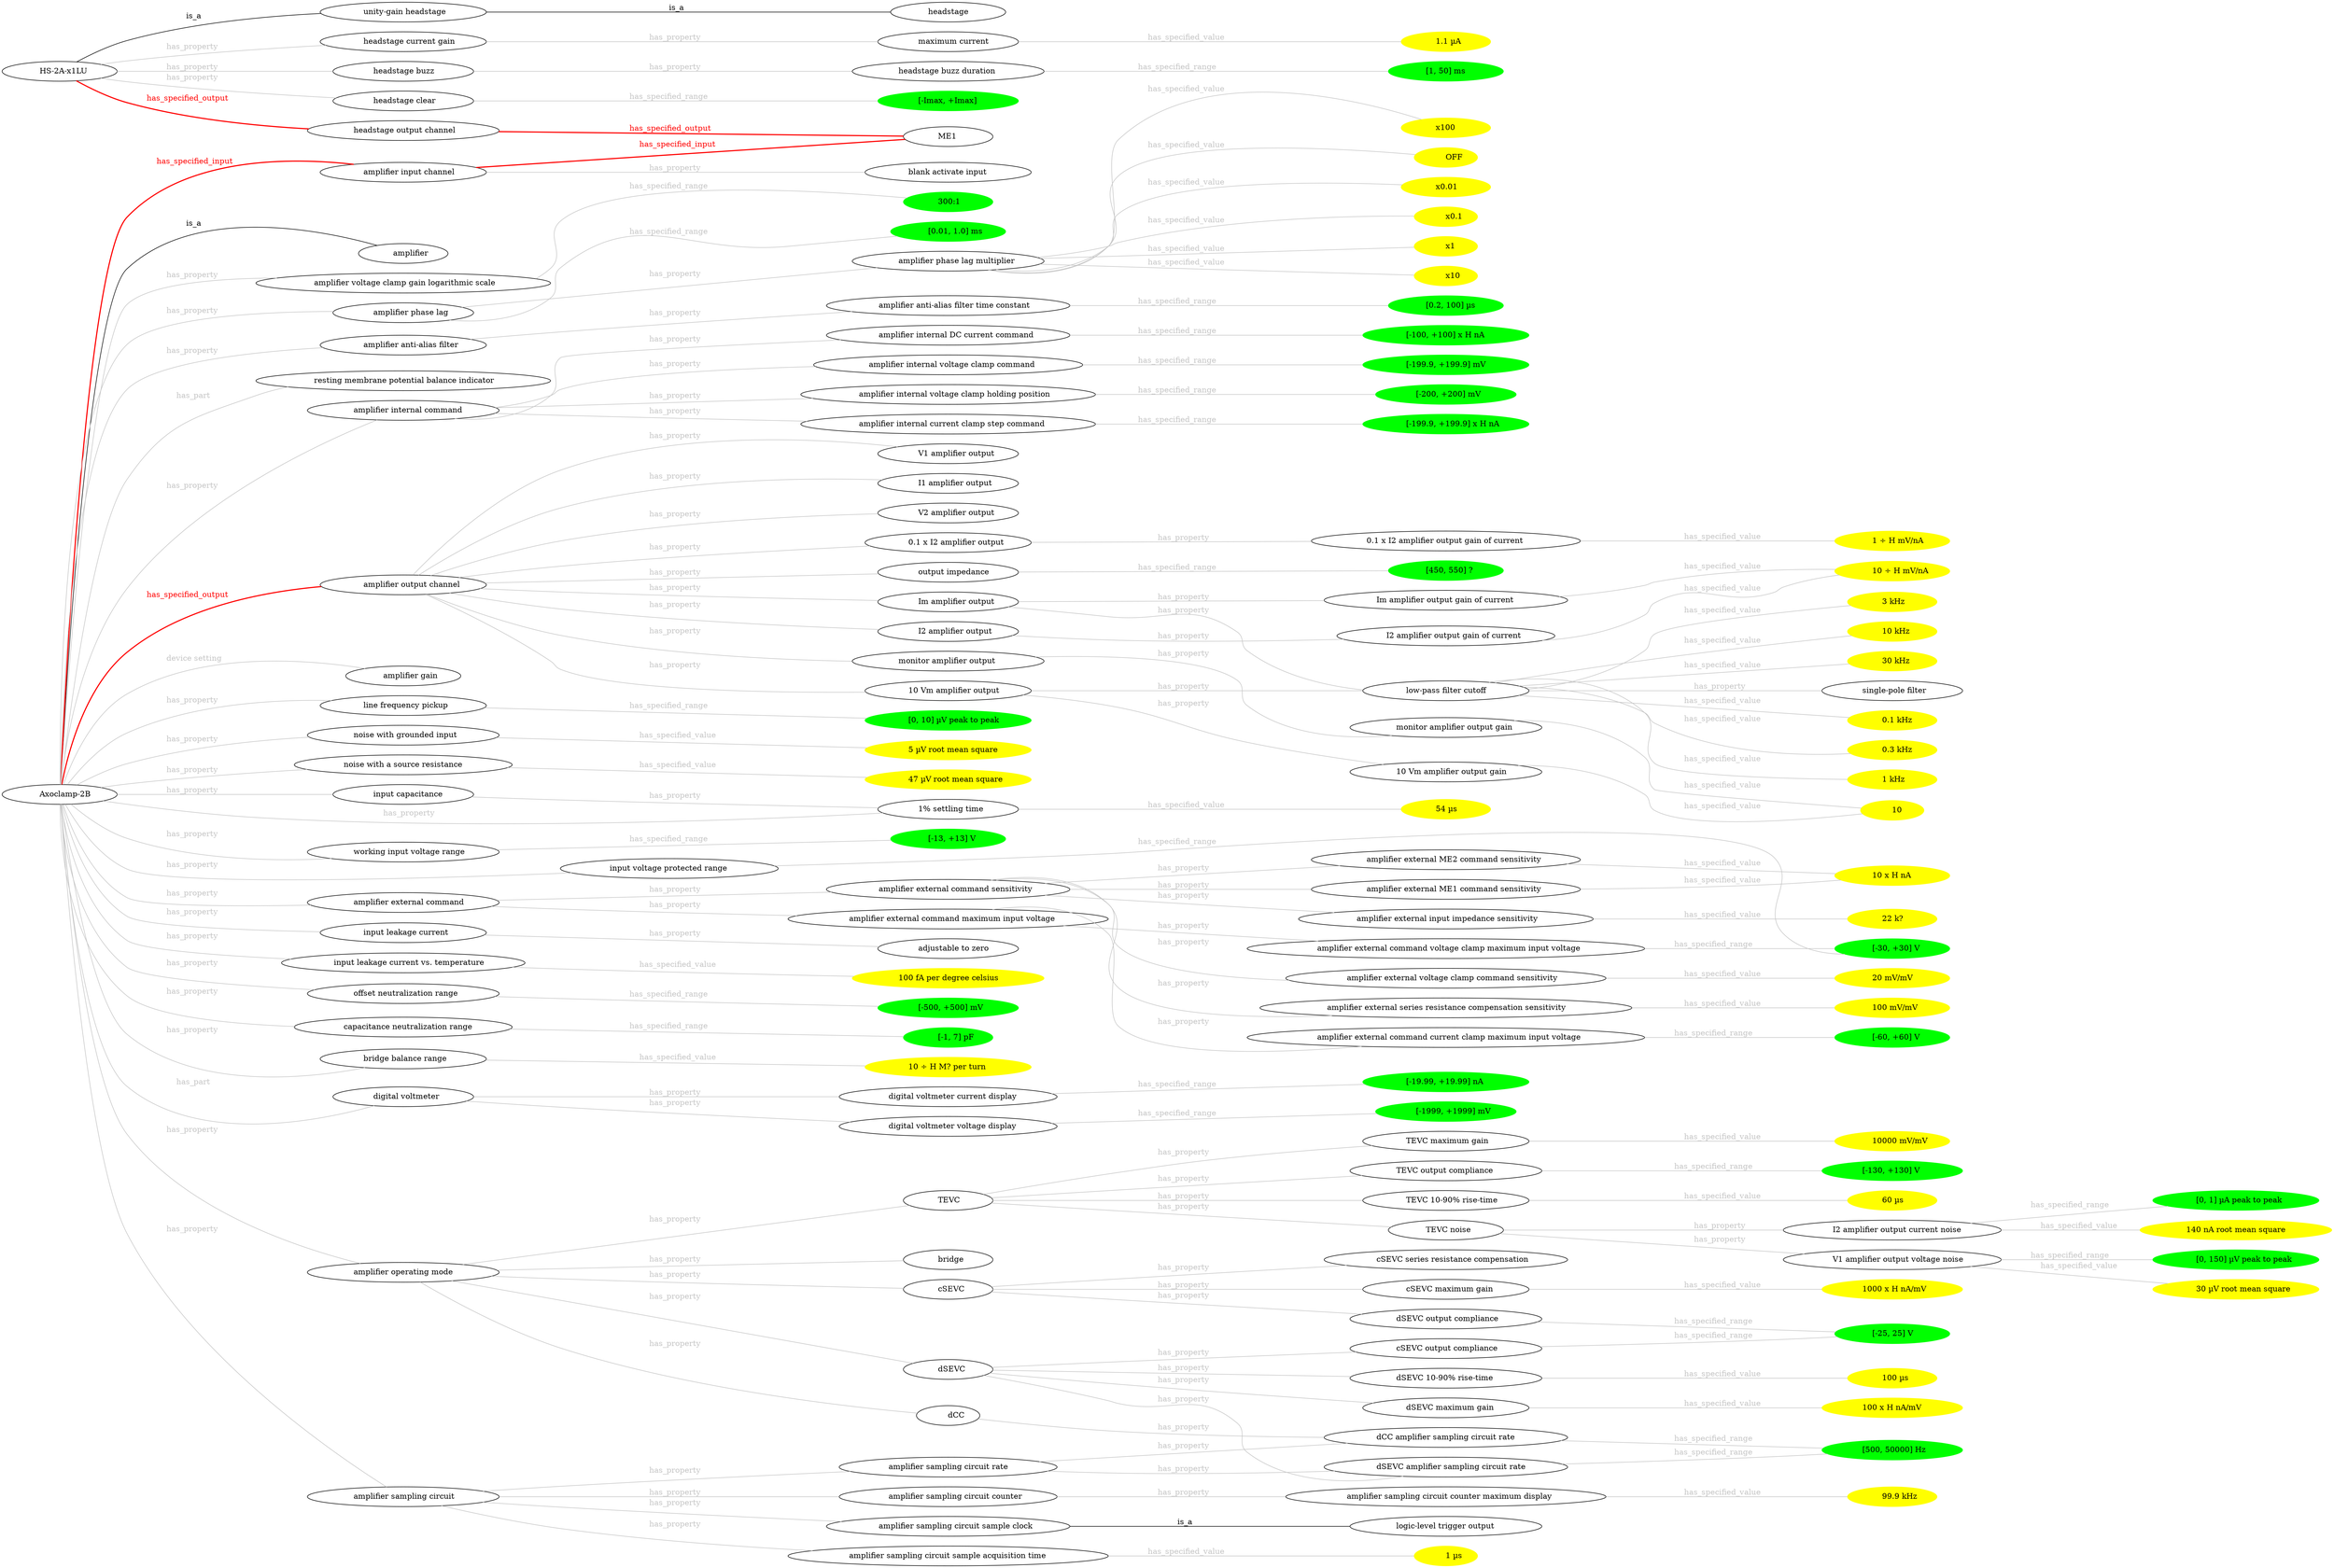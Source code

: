 graph "test" {
layout = "dot";
rankdir="LR";
overlap = "prism";
overlap_scaling = 5;
"	Axoclamp-2B	"	--	"	amplifier	"	[label="	is_a	"	color=	"#000000"	fontcolor=	"#000000"	]	;
"	HS-2A-x1LU	"	--	"	unity-gain headstage	"	[label="	is_a	"	color=	"#000000"	fontcolor=	"#000000"	]	;
"	Axoclamp-2B	"	--	"	amplifier input channel	"	[label="	has_specified_input	"	color=red	fontcolor=red	style=bold	]	;	
"	Axoclamp-2B	"	--	"	amplifier output channel	"	[label="	has_specified_output	"	color=red	fontcolor=red	style=bold	]	;	
"	Axoclamp-2B	"	--	"	amplifier gain	"	[label="	device setting	"	color=	"#c4c4c4"	fontcolor=	"#c4c4c4"	]	;
"	HS-2A-x1LU	"	--	"	headstage output channel	"	[label="	has_specified_output	"	color=red	fontcolor=red	style=bold	]	;	
"	unity-gain headstage	"	--	"	headstage	"	[label="	is_a	"	color=	"#000000"	fontcolor=	"#000000"	]	;
"	Axoclamp-2B	"	--	"	line frequency pickup	"	[label="	has_property	"	color=	"#c4c4c4"	fontcolor=	"#c4c4c4"	]	;
"	HS-2A-x1LU	"	--	"	headstage current gain	"	[label="	has_property	"	color=	"#c4c4c4"	fontcolor=	"#c4c4c4"	]	;
"	headstage current gain	"	--	"	maximum current	"	[label="	has_property	"	color=	"#c4c4c4"	fontcolor=	"#c4c4c4"	]	;
"	Axoclamp-2B	"	--	"	noise with grounded input	"	[label="	has_property	"	color=	"#c4c4c4"	fontcolor=	"#c4c4c4"	]	;
"	Axoclamp-2B	"	--	"	noise with a source resistance	"	[label="	has_property	"	color=	"#c4c4c4"	fontcolor=	"#c4c4c4"	]	;
"	Axoclamp-2B	"	--	"	1% settling time	"	[label="	has_property	"	color=	"#c4c4c4"	fontcolor=	"#c4c4c4"	]	;
"	Axoclamp-2B	"	--	"	working input voltage range	"	[label="	has_property	"	color=	"#c4c4c4"	fontcolor=	"#c4c4c4"	]	;
"	Axoclamp-2B	"	--	"	input voltage protected range	"	[label="	has_property	"	color=	"#c4c4c4"	fontcolor=	"#c4c4c4"	]	;
"	Axoclamp-2B	"	--	"	input capacitance	"	[label="	has_property	"	color=	"#c4c4c4"	fontcolor=	"#c4c4c4"	]	;
"	input capacitance	"	--	"	1% settling time	"	[label="	has_property	"	color=	"#c4c4c4"	fontcolor=	"#c4c4c4"	]	;
"	Axoclamp-2B	"	--	"	input leakage current	"	[label="	has_property	"	color=	"#c4c4c4"	fontcolor=	"#c4c4c4"	]	;
"	input leakage current	"	--	"	adjustable to zero	"	[label="	has_property	"	color=	"#c4c4c4"	fontcolor=	"#c4c4c4"	]	;
"	Axoclamp-2B	"	--	"	input leakage current vs. temperature	"	[label="	has_property	"	color=	"#c4c4c4"	fontcolor=	"#c4c4c4"	]	;
"	Axoclamp-2B	"	--	"	offset neutralization range	"	[label="	has_property	"	color=	"#c4c4c4"	fontcolor=	"#c4c4c4"	]	;
"	Axoclamp-2B	"	--	"	capacitance neutralization range	"	[label="	has_property	"	color=	"#c4c4c4"	fontcolor=	"#c4c4c4"	]	;
"	HS-2A-x1LU	"	--	"	headstage buzz	"	[label="	has_property	"	color=	"#c4c4c4"	fontcolor=	"#c4c4c4"	]	;
"	headstage buzz	"	--	"	headstage buzz duration	"	[label="	has_property	"	color=	"#c4c4c4"	fontcolor=	"#c4c4c4"	]	;
"	HS-2A-x1LU	"	--	"	headstage clear	"	[label="	has_property	"	color=	"#c4c4c4"	fontcolor=	"#c4c4c4"	]	;
"	Axoclamp-2B	"	--	"	bridge balance range	"	[label="	has_property	"	color=	"#c4c4c4"	fontcolor=	"#c4c4c4"	]	;
"	Axoclamp-2B	"	--	"	digital voltmeter	"	[label="	has_part	"	color=	"#c4c4c4"	fontcolor=	"#c4c4c4"	]	;
"	digital voltmeter	"	--	"	digital voltmeter voltage display	"	[label="	has_property	"	color=	"#c4c4c4"	fontcolor=	"#c4c4c4"	]	;
"	digital voltmeter	"	--	"	digital voltmeter current display	"	[label="	has_property	"	color=	"#c4c4c4"	fontcolor=	"#c4c4c4"	]	;
"	amplifier input channel	"	--	"	ME1	"	[label="	has_specified_input	"	color=red	fontcolor=red	style=bold	]	;	
"	headstage output channel	"	--	"	ME1	"	[label="	has_specified_output	"	color=red	fontcolor=red	style=bold	]	;	
"	amplifier output channel	"	--	"	10 Vm amplifier output	"	[label="	has_property	"	color=	"#c4c4c4"	fontcolor=	"#c4c4c4"	]	;
"	amplifier output channel	"	--	"	Im amplifier output	"	[label="	has_property	"	color=	"#c4c4c4"	fontcolor=	"#c4c4c4"	]	;
"	amplifier output channel	"	--	"	V1 amplifier output	"	[label="	has_property	"	color=	"#c4c4c4"	fontcolor=	"#c4c4c4"	]	;
"	amplifier output channel	"	--	"	I1 amplifier output	"	[label="	has_property	"	color=	"#c4c4c4"	fontcolor=	"#c4c4c4"	]	;
"	amplifier output channel	"	--	"	V2 amplifier output	"	[label="	has_property	"	color=	"#c4c4c4"	fontcolor=	"#c4c4c4"	]	;
"	amplifier output channel	"	--	"	0.1 x I2 amplifier output	"	[label="	has_property	"	color=	"#c4c4c4"	fontcolor=	"#c4c4c4"	]	;
"	amplifier output channel	"	--	"	I2 amplifier output	"	[label="	has_property	"	color=	"#c4c4c4"	fontcolor=	"#c4c4c4"	]	;
"	amplifier output channel	"	--	"	monitor amplifier output	"	[label="	has_property	"	color=	"#c4c4c4"	fontcolor=	"#c4c4c4"	]	;
"	Im amplifier output	"	--	"	Im amplifier output gain of current	"	[label="	has_property	"	color=	"#c4c4c4"	fontcolor=	"#c4c4c4"	]	;
"	I2 amplifier output	"	--	"	I2 amplifier output gain of current	"	[label="	has_property	"	color=	"#c4c4c4"	fontcolor=	"#c4c4c4"	]	;
"	0.1 x I2 amplifier output	"	--	"	0.1 x I2 amplifier output gain of current	"	[label="	has_property	"	color=	"#c4c4c4"	fontcolor=	"#c4c4c4"	]	;
"	10 Vm amplifier output	"	--	"	low-pass filter cutoff	"	[label="	has_property	"	color=	"#c4c4c4"	fontcolor=	"#c4c4c4"	]	;
"	Im amplifier output	"	--	"	low-pass filter cutoff	"	[label="	has_property	"	color=	"#c4c4c4"	fontcolor=	"#c4c4c4"	]	;
"	low-pass filter cutoff	"	--	"	single-pole filter	"	[label="	has_property	"	color=	"#c4c4c4"	fontcolor=	"#c4c4c4"	]	;
"	10 Vm amplifier output	"	--	"	10 Vm amplifier output gain	"	[label="	has_property	"	color=	"#c4c4c4"	fontcolor=	"#c4c4c4"	]	;
"	monitor amplifier output	"	--	"	monitor amplifier output gain	"	[label="	has_property	"	color=	"#c4c4c4"	fontcolor=	"#c4c4c4"	]	;
"	amplifier output channel	"	--	"	output impedance	"	[label="	has_property	"	color=	"#c4c4c4"	fontcolor=	"#c4c4c4"	]	;
"	Axoclamp-2B	"	--	"	amplifier operating mode	"	[label="	has_property	"	color=	"#c4c4c4"	fontcolor=	"#c4c4c4"	]	;
"	amplifier operating mode	"	--	"	bridge	"	[label="	has_property	"	color=	"#c4c4c4"	fontcolor=	"#c4c4c4"	]	;
"	amplifier operating mode	"	--	"	cSEVC	"	[label="	has_property	"	color=	"#c4c4c4"	fontcolor=	"#c4c4c4"	]	;
"	amplifier operating mode	"	--	"	dCC	"	[label="	has_property	"	color=	"#c4c4c4"	fontcolor=	"#c4c4c4"	]	;
"	amplifier operating mode	"	--	"	dSEVC	"	[label="	has_property	"	color=	"#c4c4c4"	fontcolor=	"#c4c4c4"	]	;
"	amplifier operating mode	"	--	"	TEVC	"	[label="	has_property	"	color=	"#c4c4c4"	fontcolor=	"#c4c4c4"	]	;
"	dSEVC	"	--	"	dSEVC 10-90% rise-time	"	[label="	has_property	"	color=	"#c4c4c4"	fontcolor=	"#c4c4c4"	]	;
"	TEVC	"	--	"	TEVC 10-90% rise-time	"	[label="	has_property	"	color=	"#c4c4c4"	fontcolor=	"#c4c4c4"	]	;
"	TEVC	"	--	"	TEVC noise	"	[label="	has_property	"	color=	"#c4c4c4"	fontcolor=	"#c4c4c4"	]	;
"	TEVC noise	"	--	"	V1 amplifier output voltage noise	"	[label="	has_property	"	color=	"#c4c4c4"	fontcolor=	"#c4c4c4"	]	;
"	TEVC noise	"	--	"	I2 amplifier output current noise	"	[label="	has_property	"	color=	"#c4c4c4"	fontcolor=	"#c4c4c4"	]	;
"	dSEVC	"	--	"	dSEVC maximum gain	"	[label="	has_property	"	color=	"#c4c4c4"	fontcolor=	"#c4c4c4"	]	;
"	cSEVC	"	--	"	cSEVC maximum gain	"	[label="	has_property	"	color=	"#c4c4c4"	fontcolor=	"#c4c4c4"	]	;
"	TEVC	"	--	"	TEVC maximum gain	"	[label="	has_property	"	color=	"#c4c4c4"	fontcolor=	"#c4c4c4"	]	;
"	Axoclamp-2B	"	--	"	amplifier voltage clamp gain logarithmic scale	"	[label="	has_property	"	color=	"#c4c4c4"	fontcolor=	"#c4c4c4"	]	;
"	cSEVC	"	--	"	dSEVC output compliance	"	[label="	has_property	"	color=	"#c4c4c4"	fontcolor=	"#c4c4c4"	]	;
"	dSEVC	"	--	"	cSEVC output compliance	"	[label="	has_property	"	color=	"#c4c4c4"	fontcolor=	"#c4c4c4"	]	;
"	TEVC	"	--	"	TEVC output compliance	"	[label="	has_property	"	color=	"#c4c4c4"	fontcolor=	"#c4c4c4"	]	;
"	Axoclamp-2B	"	--	"	amplifier phase lag	"	[label="	has_property	"	color=	"#c4c4c4"	fontcolor=	"#c4c4c4"	]	;
"	amplifier phase lag	"	--	"	amplifier phase lag multiplier	"	[label="	has_property	"	color=	"#c4c4c4"	fontcolor=	"#c4c4c4"	]	;
"	Axoclamp-2B	"	--	"	amplifier anti-alias filter	"	[label="	has_property	"	color=	"#c4c4c4"	fontcolor=	"#c4c4c4"	]	;
"	amplifier anti-alias filter	"	--	"	amplifier anti-alias filter time constant	"	[label="	has_property	"	color=	"#c4c4c4"	fontcolor=	"#c4c4c4"	]	;
"	Axoclamp-2B	"	--	"	resting membrane potential balance indicator	"	[label="	has_part	"	color=	"#c4c4c4"	fontcolor=	"#c4c4c4"	]	;
"	amplifier input channel	"	--	"	blank activate input	"	[label="	has_property	"	color=	"#c4c4c4"	fontcolor=	"#c4c4c4"	]	;
"	cSEVC	"	--	"	cSEVC series resistance compensation	"	[label="	has_property	"	color=	"#c4c4c4"	fontcolor=	"#c4c4c4"	]	;
"	Axoclamp-2B	"	--	"	amplifier sampling circuit	"	[label="	has_property	"	color=	"#c4c4c4"	fontcolor=	"#c4c4c4"	]	;
"	amplifier sampling circuit	"	--	"	amplifier sampling circuit rate	"	[label="	has_property	"	color=	"#c4c4c4"	fontcolor=	"#c4c4c4"	]	;
"	amplifier sampling circuit	"	--	"	amplifier sampling circuit counter	"	[label="	has_property	"	color=	"#c4c4c4"	fontcolor=	"#c4c4c4"	]	;
"	amplifier sampling circuit	"	--	"	amplifier sampling circuit sample clock	"	[label="	has_property	"	color=	"#c4c4c4"	fontcolor=	"#c4c4c4"	]	;
"	amplifier sampling circuit	"	--	"	amplifier sampling circuit sample acquisition time	"	[label="	has_property	"	color=	"#c4c4c4"	fontcolor=	"#c4c4c4"	]	;
"	dCC	"	--	"	dCC amplifier sampling circuit rate	"	[label="	has_property	"	color=	"#c4c4c4"	fontcolor=	"#c4c4c4"	]	;
"	dSEVC	"	--	"	dSEVC amplifier sampling circuit rate	"	[label="	has_property	"	color=	"#c4c4c4"	fontcolor=	"#c4c4c4"	]	;
"	amplifier sampling circuit rate	"	--	"	dCC amplifier sampling circuit rate	"	[label="	has_property	"	color=	"#c4c4c4"	fontcolor=	"#c4c4c4"	]	;
"	amplifier sampling circuit rate	"	--	"	dSEVC amplifier sampling circuit rate	"	[label="	has_property	"	color=	"#c4c4c4"	fontcolor=	"#c4c4c4"	]	;
"	amplifier sampling circuit counter	"	--	"	amplifier sampling circuit counter maximum display	"	[label="	has_property	"	color=	"#c4c4c4"	fontcolor=	"#c4c4c4"	]	;
"	amplifier sampling circuit sample clock	"	--	"	logic-level trigger output	"	[label="	is_a	"	color=	"#000000"	fontcolor=	"#000000"	]	;
"	Axoclamp-2B	"	--	"	amplifier internal command	"	[label="	has_property	"	color=	"#c4c4c4"	fontcolor=	"#c4c4c4"	]	;
"	amplifier internal command	"	--	"	amplifier internal voltage clamp command	"	[label="	has_property	"	color=	"#c4c4c4"	fontcolor=	"#c4c4c4"	]	;
"	amplifier internal command	"	--	"	amplifier internal voltage clamp holding position	"	[label="	has_property	"	color=	"#c4c4c4"	fontcolor=	"#c4c4c4"	]	;
"	amplifier internal command	"	--	"	amplifier internal current clamp step command	"	[label="	has_property	"	color=	"#c4c4c4"	fontcolor=	"#c4c4c4"	]	;
"	amplifier internal command	"	--	"	amplifier internal DC current command	"	[label="	has_property	"	color=	"#c4c4c4"	fontcolor=	"#c4c4c4"	]	;
"	Axoclamp-2B	"	--	"	amplifier external command	"	[label="	has_property	"	color=	"#c4c4c4"	fontcolor=	"#c4c4c4"	]	;
"	amplifier external command	"	--	"	amplifier external command sensitivity	"	[label="	has_property	"	color=	"#c4c4c4"	fontcolor=	"#c4c4c4"	]	;
"	amplifier external command sensitivity	"	--	"	amplifier external voltage clamp command sensitivity	"	[label="	has_property	"	color=	"#c4c4c4"	fontcolor=	"#c4c4c4"	]	;
"	amplifier external command sensitivity	"	--	"	amplifier external series resistance compensation sensitivity	"	[label="	has_property	"	color=	"#c4c4c4"	fontcolor=	"#c4c4c4"	]	;
"	amplifier external command sensitivity	"	--	"	amplifier external ME1 command sensitivity	"	[label="	has_property	"	color=	"#c4c4c4"	fontcolor=	"#c4c4c4"	]	;
"	amplifier external command sensitivity	"	--	"	amplifier external ME2 command sensitivity	"	[label="	has_property	"	color=	"#c4c4c4"	fontcolor=	"#c4c4c4"	]	;
"	amplifier external command sensitivity	"	--	"	amplifier external input impedance sensitivity	"	[label="	has_property	"	color=	"#c4c4c4"	fontcolor=	"#c4c4c4"	]	;
"	amplifier external command	"	--	"	amplifier external command maximum input voltage 	"	[label="	has_property	"	color=	"#c4c4c4"	fontcolor=	"#c4c4c4"	]	;
"	amplifier external command maximum input voltage 	"	--	"	amplifier external command voltage clamp maximum input voltage 	"	[label="	has_property	"	color=	"#c4c4c4"	fontcolor=	"#c4c4c4"	]	;
"	amplifier external command maximum input voltage 	"	--	"	amplifier external command current clamp maximum input voltage 	"	[label="	has_property	"	color=	"#c4c4c4"	fontcolor=	"#c4c4c4"	]	;
node [style=filled];															
{node [style=filled,color=green]															
"	line frequency pickup	"	--	"	[0, 10] µV peak to peak	"	[label="	has_specified_range	"	color=	"#c4c4c4"	fontcolor=	"#c4c4c4"	]	;
"	working input voltage range	"	--	"	[-13, +13] V	"	[label="	has_specified_range	"	color=	"#c4c4c4"	fontcolor=	"#c4c4c4"	]	;
"	input voltage protected range	"	--	"	[-30, +30] V	"	[label="	has_specified_range	"	color=	"#c4c4c4"	fontcolor=	"#c4c4c4"	]	;
"	offset neutralization range	"	--	"	[-500, +500] mV	"	[label="	has_specified_range	"	color=	"#c4c4c4"	fontcolor=	"#c4c4c4"	]	;
"	capacitance neutralization range	"	--	"	[-1, 7] pF	"	[label="	has_specified_range	"	color=	"#c4c4c4"	fontcolor=	"#c4c4c4"	]	;
"	headstage buzz duration	"	--	"	[1, 50] ms	"	[label="	has_specified_range	"	color=	"#c4c4c4"	fontcolor=	"#c4c4c4"	]	;
"	headstage clear	"	--	"	[-Imax, +Imax]	"	[label="	has_specified_range	"	color=	"#c4c4c4"	fontcolor=	"#c4c4c4"	]	;
"	digital voltmeter voltage display	"	--	"	[-1999, +1999] mV	"	[label="	has_specified_range	"	color=	"#c4c4c4"	fontcolor=	"#c4c4c4"	]	;
"	digital voltmeter current display	"	--	"	[-19.99, +19.99] nA	"	[label="	has_specified_range	"	color=	"#c4c4c4"	fontcolor=	"#c4c4c4"	]	;
"	amplifier external command voltage clamp maximum input voltage 	"	--	"	[-30, +30] V	"	[label="	has_specified_range	"	color=	"#c4c4c4"	fontcolor=	"#c4c4c4"	]	;
"	amplifier external command current clamp maximum input voltage 	"	--	"	[-60, +60] V	"	[label="	has_specified_range	"	color=	"#c4c4c4"	fontcolor=	"#c4c4c4"	]	;
"	output impedance	"	--	"	[450, 550] ?	"	[label="	has_specified_range	"	color=	"#c4c4c4"	fontcolor=	"#c4c4c4"	]	;
"	V1 amplifier output voltage noise	"	--	"	[0, 150] µV peak to peak	"	[label="	has_specified_range	"	color=	"#c4c4c4"	fontcolor=	"#c4c4c4"	]	;
"	I2 amplifier output current noise	"	--	"	[0, 1] µA peak to peak	"	[label="	has_specified_range	"	color=	"#c4c4c4"	fontcolor=	"#c4c4c4"	]	;
"	amplifier voltage clamp gain logarithmic scale	"	--	"	300:1	"	[label="	has_specified_range	"	color=	"#c4c4c4"	fontcolor=	"#c4c4c4"	]	;
"	dSEVC output compliance	"	--	"	[-25, 25] V	"	[label="	has_specified_range	"	color=	"#c4c4c4"	fontcolor=	"#c4c4c4"	]	;
"	cSEVC output compliance	"	--	"	[-25, 25] V	"	[label="	has_specified_range	"	color=	"#c4c4c4"	fontcolor=	"#c4c4c4"	]	;
"	TEVC output compliance	"	--	"	[-130, +130] V	"	[label="	has_specified_range	"	color=	"#c4c4c4"	fontcolor=	"#c4c4c4"	]	;
"	amplifier phase lag	"	--	"	[0.01, 1.0] ms	"	[label="	has_specified_range	"	color=	"#c4c4c4"	fontcolor=	"#c4c4c4"	]	;
"	amplifier anti-alias filter time constant	"	--	"	[0.2, 100] µs	"	[label="	has_specified_range	"	color=	"#c4c4c4"	fontcolor=	"#c4c4c4"	]	;
"	dCC amplifier sampling circuit rate	"	--	"	[500, 50000] Hz	"	[label="	has_specified_range	"	color=	"#c4c4c4"	fontcolor=	"#c4c4c4"	]	;
"	dSEVC amplifier sampling circuit rate	"	--	"	[500, 50000] Hz	"	[label="	has_specified_range	"	color=	"#c4c4c4"	fontcolor=	"#c4c4c4"	]	;
"	amplifier internal voltage clamp command	"	--	"	[-199.9, +199.9] mV	"	[label="	has_specified_range	"	color=	"#c4c4c4"	fontcolor=	"#c4c4c4"	]	;
"	amplifier internal voltage clamp holding position	"	--	"	[-200, +200] mV	"	[label="	has_specified_range	"	color=	"#c4c4c4"	fontcolor=	"#c4c4c4"	]	;
"	amplifier internal current clamp step command	"	--	"	[-199.9, +199.9] x H nA	"	[label="	has_specified_range	"	color=	"#c4c4c4"	fontcolor=	"#c4c4c4"	]	;
"	amplifier internal DC current command	"	--	"	[-100, +100] x H nA	"	[label="	has_specified_range	"	color=	"#c4c4c4"	fontcolor=	"#c4c4c4"	]	;
}															
node [style=filled];															
{node [style=filled,color=yellow]															
"	maximum current	"	--	"	1.1 µA	"	[label="	has_specified_value	"	color=	"#c4c4c4"	fontcolor=	"#c4c4c4"	]	;
"	noise with grounded input	"	--	"	5 µV root mean square	"	[label="	has_specified_value	"	color=	"#c4c4c4"	fontcolor=	"#c4c4c4"	]	;
"	noise with a source resistance	"	--	"	47 µV root mean square	"	[label="	has_specified_value	"	color=	"#c4c4c4"	fontcolor=	"#c4c4c4"	]	;
"	1% settling time	"	--	"	54 µs	"	[label="	has_specified_value	"	color=	"#c4c4c4"	fontcolor=	"#c4c4c4"	]	;
"	input leakage current vs. temperature	"	--	"	100 fA per degree celsius	"	[label="	has_specified_value	"	color=	"#c4c4c4"	fontcolor=	"#c4c4c4"	]	;
"	bridge balance range	"	--	"	10 ÷ H M? per turn	"	[label="	has_specified_value	"	color=	"#c4c4c4"	fontcolor=	"#c4c4c4"	]	;
"	Im amplifier output gain of current	"	--	"	10 ÷ H mV/nA	"	[label="	has_specified_value	"	color=	"#c4c4c4"	fontcolor=	"#c4c4c4"	]	;
"	I2 amplifier output gain of current	"	--	"	10 ÷ H mV/nA	"	[label="	has_specified_value	"	color=	"#c4c4c4"	fontcolor=	"#c4c4c4"	]	;
"	0.1 x I2 amplifier output gain of current	"	--	"	1 ÷ H mV/nA	"	[label="	has_specified_value	"	color=	"#c4c4c4"	fontcolor=	"#c4c4c4"	]	;
"	low-pass filter cutoff	"	--	"	0.1 kHz	"	[label="	has_specified_value	"	color=	"#c4c4c4"	fontcolor=	"#c4c4c4"	]	;
"	low-pass filter cutoff	"	--	"	0.3 kHz	"	[label="	has_specified_value	"	color=	"#c4c4c4"	fontcolor=	"#c4c4c4"	]	;
"	low-pass filter cutoff	"	--	"	1 kHz	"	[label="	has_specified_value	"	color=	"#c4c4c4"	fontcolor=	"#c4c4c4"	]	;
"	low-pass filter cutoff	"	--	"	3 kHz	"	[label="	has_specified_value	"	color=	"#c4c4c4"	fontcolor=	"#c4c4c4"	]	;
"	low-pass filter cutoff	"	--	"	10 kHz	"	[label="	has_specified_value	"	color=	"#c4c4c4"	fontcolor=	"#c4c4c4"	]	;
"	low-pass filter cutoff	"	--	"	30 kHz	"	[label="	has_specified_value	"	color=	"#c4c4c4"	fontcolor=	"#c4c4c4"	]	;
"	10 Vm amplifier output gain	"	--	"	10	"	[label="	has_specified_value	"	color=	"#c4c4c4"	fontcolor=	"#c4c4c4"	]	;
"	monitor amplifier output gain	"	--	"	10	"	[label="	has_specified_value	"	color=	"#c4c4c4"	fontcolor=	"#c4c4c4"	]	;
"	dSEVC 10-90% rise-time	"	--	"	100 µs	"	[label="	has_specified_value	"	color=	"#c4c4c4"	fontcolor=	"#c4c4c4"	]	;
"	TEVC 10-90% rise-time	"	--	"	60 µs	"	[label="	has_specified_value	"	color=	"#c4c4c4"	fontcolor=	"#c4c4c4"	]	;
"	V1 amplifier output voltage noise	"	--	"	30 µV root mean square	"	[label="	has_specified_value	"	color=	"#c4c4c4"	fontcolor=	"#c4c4c4"	]	;
"	I2 amplifier output current noise	"	--	"	140 nA root mean square	"	[label="	has_specified_value	"	color=	"#c4c4c4"	fontcolor=	"#c4c4c4"	]	;
"	dSEVC maximum gain	"	--	"	100 x H nA/mV	"	[label="	has_specified_value	"	color=	"#c4c4c4"	fontcolor=	"#c4c4c4"	]	;
"	cSEVC maximum gain	"	--	"	1000 x H nA/mV	"	[label="	has_specified_value	"	color=	"#c4c4c4"	fontcolor=	"#c4c4c4"	]	;
"	TEVC maximum gain	"	--	"	10000 mV/mV	"	[label="	has_specified_value	"	color=	"#c4c4c4"	fontcolor=	"#c4c4c4"	]	;
"	amplifier phase lag multiplier	"	--	"	OFF	"	[label="	has_specified_value	"	color=	"#c4c4c4"	fontcolor=	"#c4c4c4"	]	;
"	amplifier phase lag multiplier	"	--	"	x0.01	"	[label="	has_specified_value	"	color=	"#c4c4c4"	fontcolor=	"#c4c4c4"	]	;
"	amplifier phase lag multiplier	"	--	"	x0.1	"	[label="	has_specified_value	"	color=	"#c4c4c4"	fontcolor=	"#c4c4c4"	]	;
"	amplifier phase lag multiplier	"	--	"	x1	"	[label="	has_specified_value	"	color=	"#c4c4c4"	fontcolor=	"#c4c4c4"	]	;
"	amplifier phase lag multiplier	"	--	"	x10	"	[label="	has_specified_value	"	color=	"#c4c4c4"	fontcolor=	"#c4c4c4"	]	;
"	amplifier phase lag multiplier	"	--	"	x100	"	[label="	has_specified_value	"	color=	"#c4c4c4"	fontcolor=	"#c4c4c4"	]	;
"	amplifier sampling circuit sample acquisition time	"	--	"	1 µs	"	[label="	has_specified_value	"	color=	"#c4c4c4"	fontcolor=	"#c4c4c4"	]	;
"	amplifier sampling circuit counter maximum display	"	--	"	99.9 kHz	"	[label="	has_specified_value	"	color=	"#c4c4c4"	fontcolor=	"#c4c4c4"	]	;
"	amplifier external voltage clamp command sensitivity	"	--	"	20 mV/mV	"	[label="	has_specified_value	"	color=	"#c4c4c4"	fontcolor=	"#c4c4c4"	]	;
"	amplifier external series resistance compensation sensitivity	"	--	"	100 mV/mV	"	[label="	has_specified_value	"	color=	"#c4c4c4"	fontcolor=	"#c4c4c4"	]	;
"	amplifier external ME1 command sensitivity	"	--	"	10 x H nA	"	[label="	has_specified_value	"	color=	"#c4c4c4"	fontcolor=	"#c4c4c4"	]	;
"	amplifier external ME2 command sensitivity	"	--	"	10 x H nA	"	[label="	has_specified_value	"	color=	"#c4c4c4"	fontcolor=	"#c4c4c4"	]	;
"	amplifier external input impedance sensitivity	"	--	"	22 k?	"	[label="	has_specified_value	"	color=	"#c4c4c4"	fontcolor=	"#c4c4c4"	]	;
}															
}